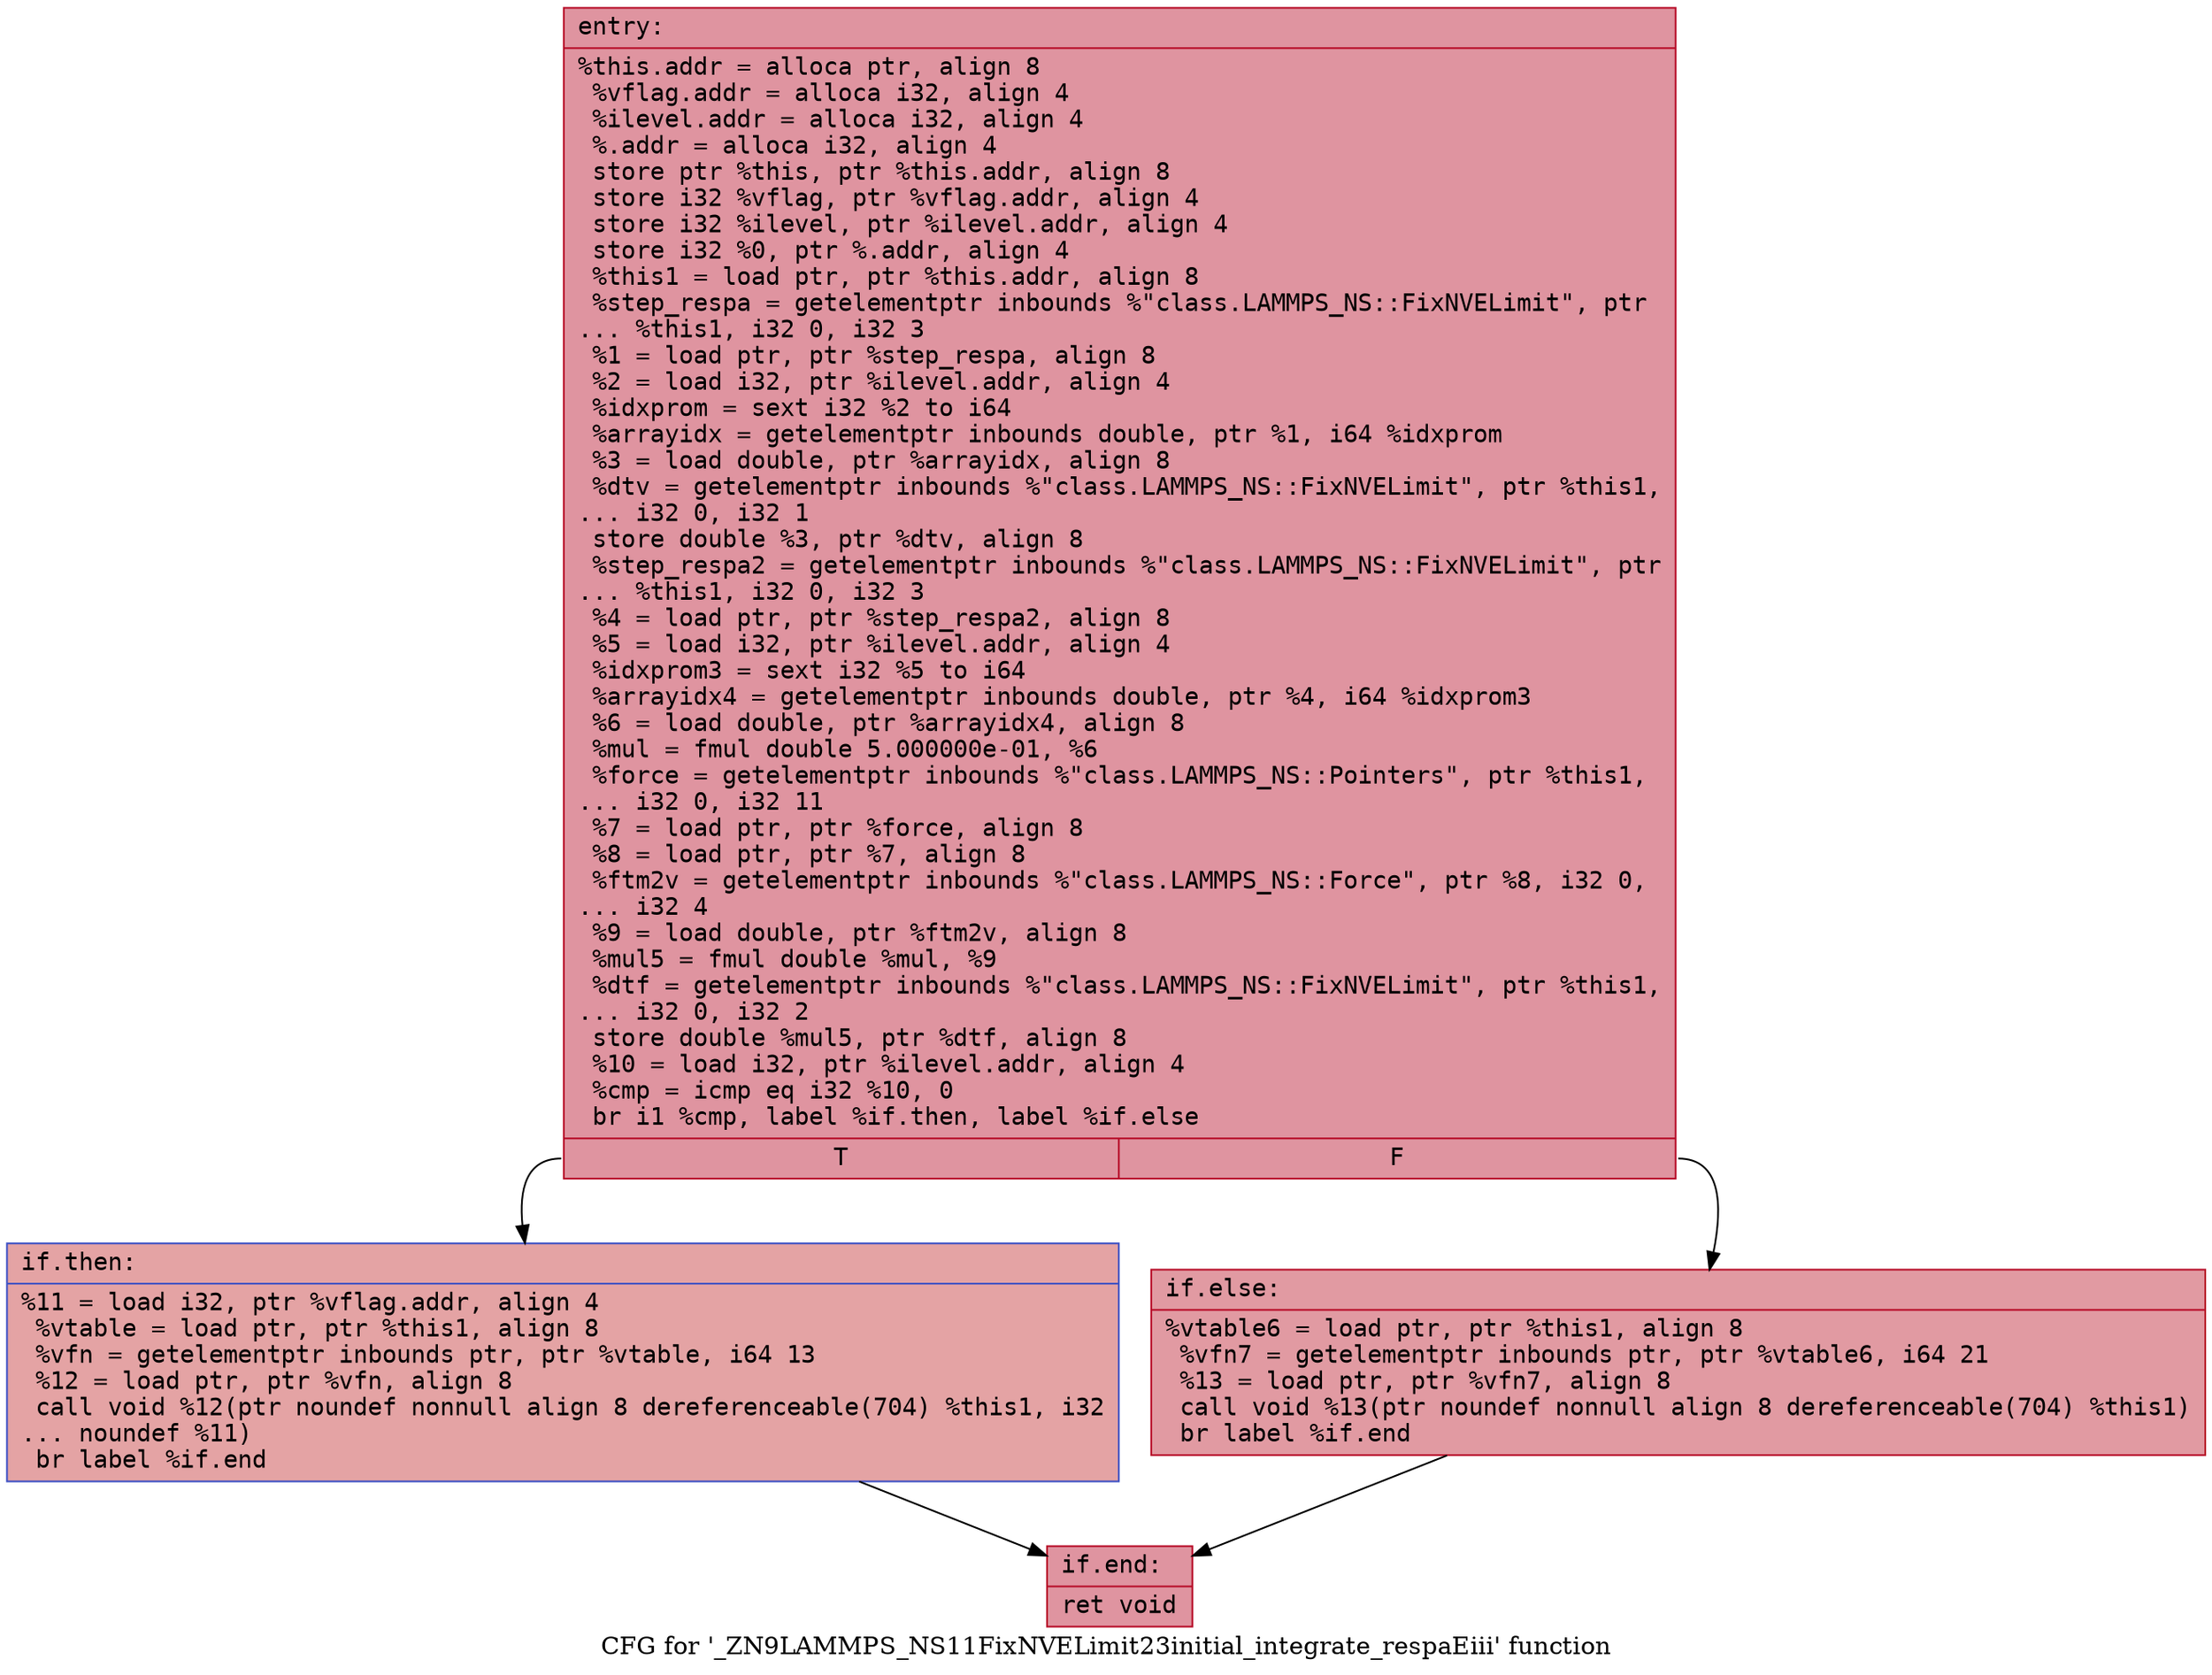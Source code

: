 digraph "CFG for '_ZN9LAMMPS_NS11FixNVELimit23initial_integrate_respaEiii' function" {
	label="CFG for '_ZN9LAMMPS_NS11FixNVELimit23initial_integrate_respaEiii' function";

	Node0x55d56b648480 [shape=record,color="#b70d28ff", style=filled, fillcolor="#b70d2870" fontname="Courier",label="{entry:\l|  %this.addr = alloca ptr, align 8\l  %vflag.addr = alloca i32, align 4\l  %ilevel.addr = alloca i32, align 4\l  %.addr = alloca i32, align 4\l  store ptr %this, ptr %this.addr, align 8\l  store i32 %vflag, ptr %vflag.addr, align 4\l  store i32 %ilevel, ptr %ilevel.addr, align 4\l  store i32 %0, ptr %.addr, align 4\l  %this1 = load ptr, ptr %this.addr, align 8\l  %step_respa = getelementptr inbounds %\"class.LAMMPS_NS::FixNVELimit\", ptr\l... %this1, i32 0, i32 3\l  %1 = load ptr, ptr %step_respa, align 8\l  %2 = load i32, ptr %ilevel.addr, align 4\l  %idxprom = sext i32 %2 to i64\l  %arrayidx = getelementptr inbounds double, ptr %1, i64 %idxprom\l  %3 = load double, ptr %arrayidx, align 8\l  %dtv = getelementptr inbounds %\"class.LAMMPS_NS::FixNVELimit\", ptr %this1,\l... i32 0, i32 1\l  store double %3, ptr %dtv, align 8\l  %step_respa2 = getelementptr inbounds %\"class.LAMMPS_NS::FixNVELimit\", ptr\l... %this1, i32 0, i32 3\l  %4 = load ptr, ptr %step_respa2, align 8\l  %5 = load i32, ptr %ilevel.addr, align 4\l  %idxprom3 = sext i32 %5 to i64\l  %arrayidx4 = getelementptr inbounds double, ptr %4, i64 %idxprom3\l  %6 = load double, ptr %arrayidx4, align 8\l  %mul = fmul double 5.000000e-01, %6\l  %force = getelementptr inbounds %\"class.LAMMPS_NS::Pointers\", ptr %this1,\l... i32 0, i32 11\l  %7 = load ptr, ptr %force, align 8\l  %8 = load ptr, ptr %7, align 8\l  %ftm2v = getelementptr inbounds %\"class.LAMMPS_NS::Force\", ptr %8, i32 0,\l... i32 4\l  %9 = load double, ptr %ftm2v, align 8\l  %mul5 = fmul double %mul, %9\l  %dtf = getelementptr inbounds %\"class.LAMMPS_NS::FixNVELimit\", ptr %this1,\l... i32 0, i32 2\l  store double %mul5, ptr %dtf, align 8\l  %10 = load i32, ptr %ilevel.addr, align 4\l  %cmp = icmp eq i32 %10, 0\l  br i1 %cmp, label %if.then, label %if.else\l|{<s0>T|<s1>F}}"];
	Node0x55d56b648480:s0 -> Node0x55d56b69e710[tooltip="entry -> if.then\nProbability 37.50%" ];
	Node0x55d56b648480:s1 -> Node0x55d56b69e780[tooltip="entry -> if.else\nProbability 62.50%" ];
	Node0x55d56b69e710 [shape=record,color="#3d50c3ff", style=filled, fillcolor="#c32e3170" fontname="Courier",label="{if.then:\l|  %11 = load i32, ptr %vflag.addr, align 4\l  %vtable = load ptr, ptr %this1, align 8\l  %vfn = getelementptr inbounds ptr, ptr %vtable, i64 13\l  %12 = load ptr, ptr %vfn, align 8\l  call void %12(ptr noundef nonnull align 8 dereferenceable(704) %this1, i32\l... noundef %11)\l  br label %if.end\l}"];
	Node0x55d56b69e710 -> Node0x55d56b69ee10[tooltip="if.then -> if.end\nProbability 100.00%" ];
	Node0x55d56b69e780 [shape=record,color="#b70d28ff", style=filled, fillcolor="#bb1b2c70" fontname="Courier",label="{if.else:\l|  %vtable6 = load ptr, ptr %this1, align 8\l  %vfn7 = getelementptr inbounds ptr, ptr %vtable6, i64 21\l  %13 = load ptr, ptr %vfn7, align 8\l  call void %13(ptr noundef nonnull align 8 dereferenceable(704) %this1)\l  br label %if.end\l}"];
	Node0x55d56b69e780 -> Node0x55d56b69ee10[tooltip="if.else -> if.end\nProbability 100.00%" ];
	Node0x55d56b69ee10 [shape=record,color="#b70d28ff", style=filled, fillcolor="#b70d2870" fontname="Courier",label="{if.end:\l|  ret void\l}"];
}
